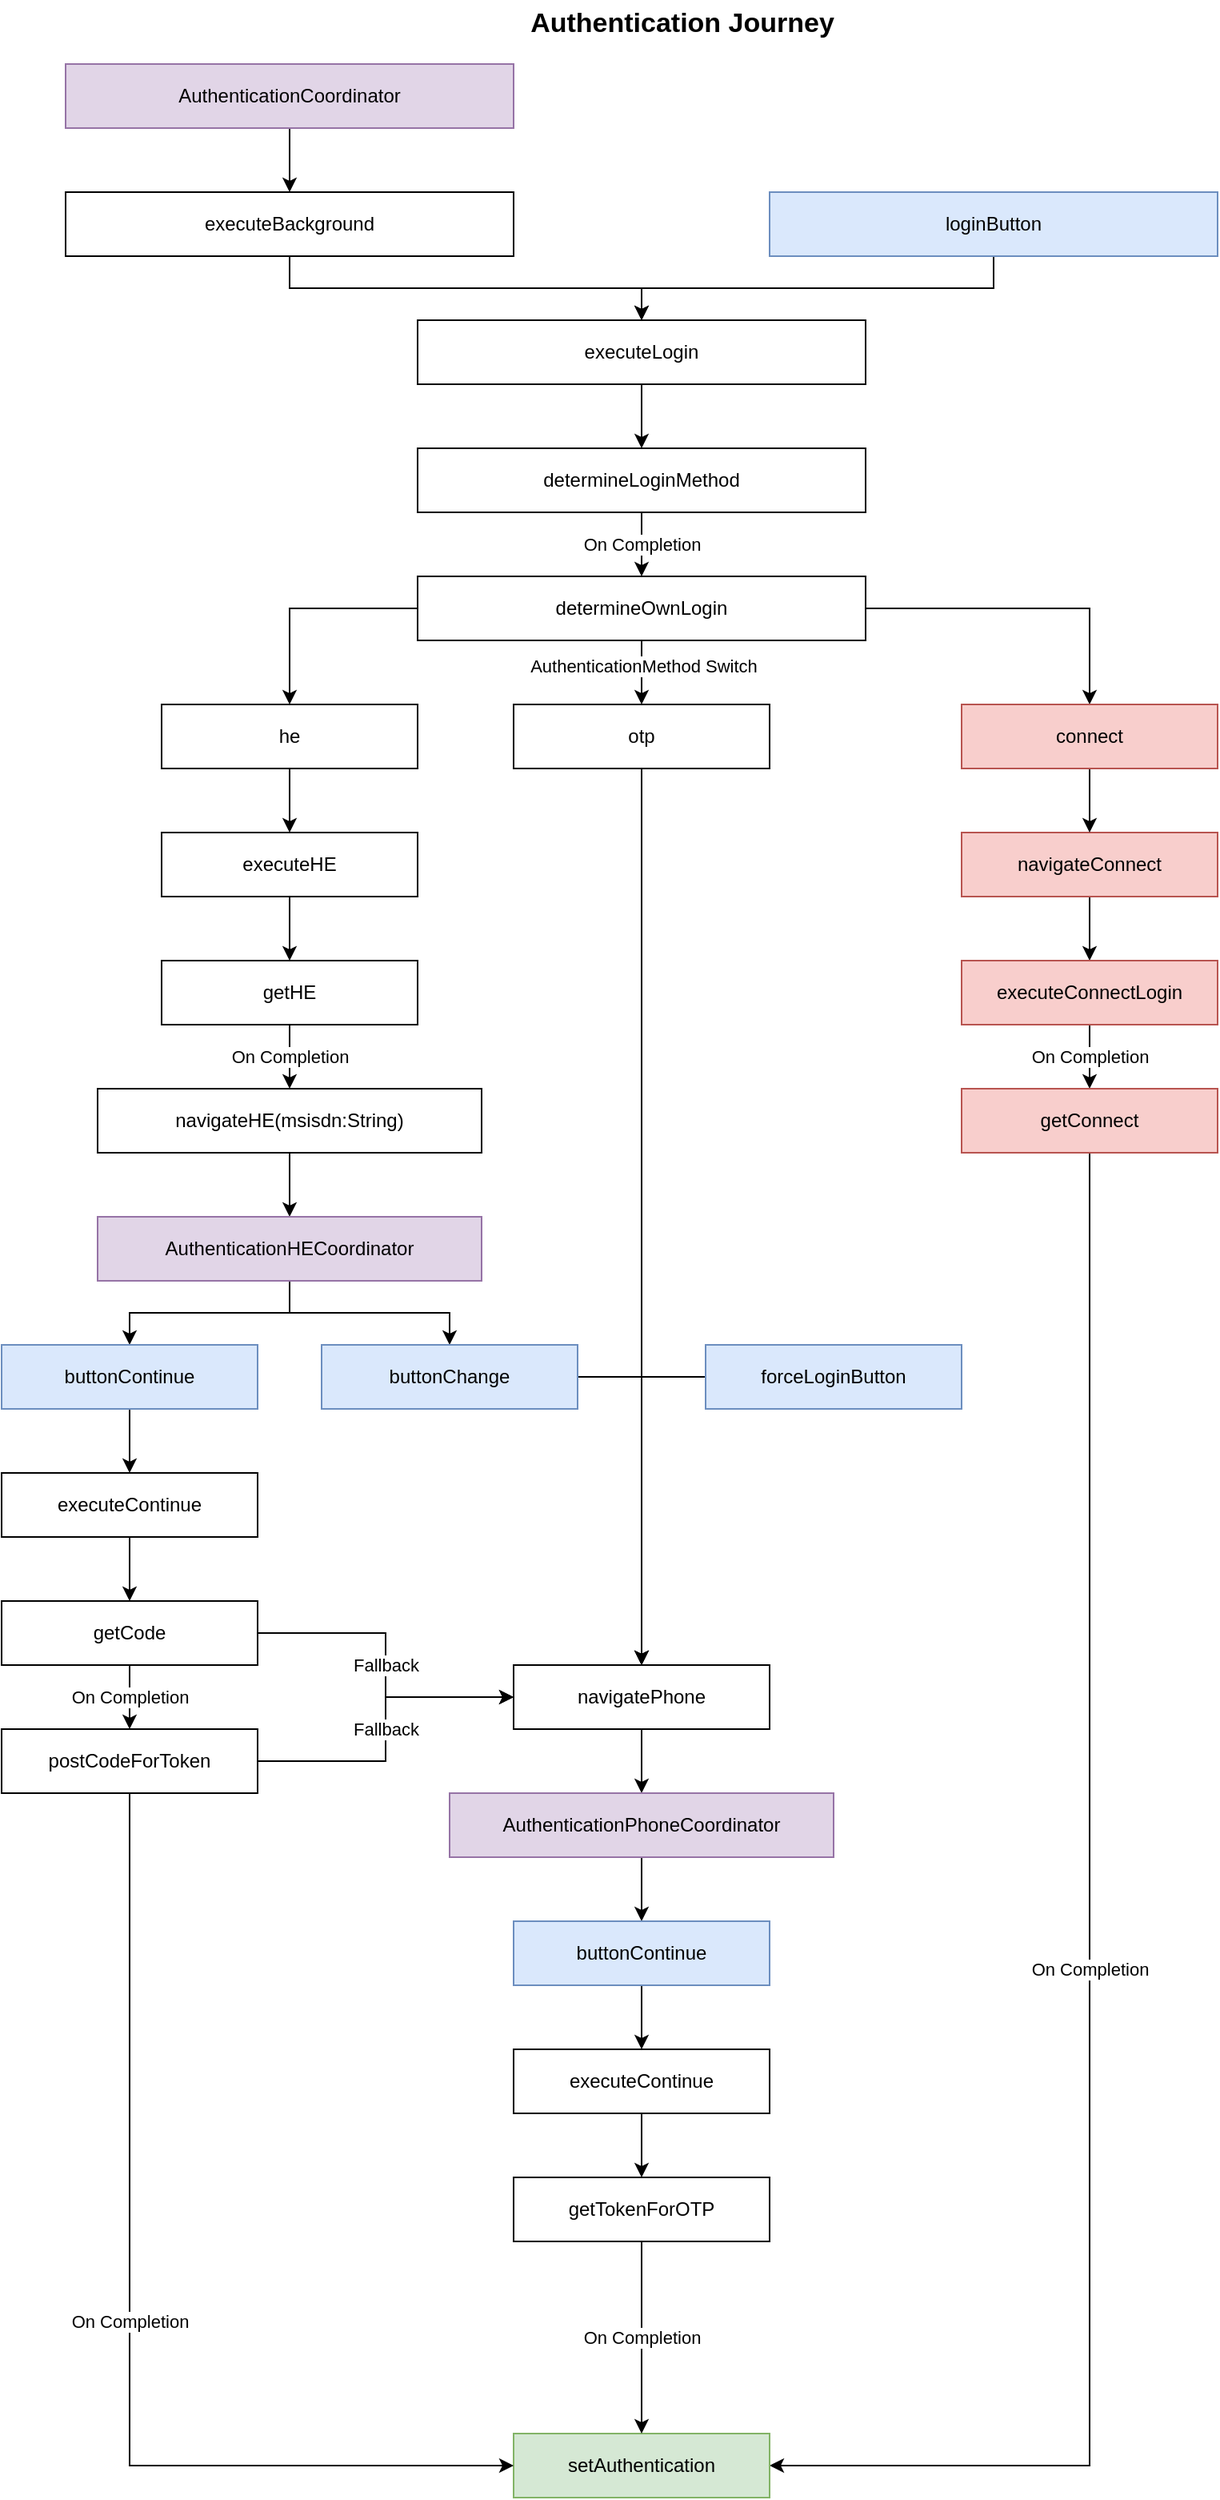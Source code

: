 <mxfile version="21.6.1" type="github">
  <diagram name="Page-1" id="DjaxHwDUr4pckMfMvKmT">
    <mxGraphModel dx="1434" dy="771" grid="1" gridSize="10" guides="1" tooltips="1" connect="1" arrows="1" fold="1" page="1" pageScale="1" pageWidth="827" pageHeight="1169" math="0" shadow="0">
      <root>
        <mxCell id="0" />
        <mxCell id="1" parent="0" />
        <mxCell id="yMz5hPpZdlbzewgeg3ee-5" value="" style="edgeStyle=orthogonalEdgeStyle;rounded=0;orthogonalLoop=1;jettySize=auto;html=1;" edge="1" parent="1" source="yMz5hPpZdlbzewgeg3ee-1" target="yMz5hPpZdlbzewgeg3ee-2">
          <mxGeometry relative="1" as="geometry" />
        </mxCell>
        <mxCell id="yMz5hPpZdlbzewgeg3ee-1" value="AuthenticationCoordinator" style="rounded=0;whiteSpace=wrap;html=1;fillColor=#e1d5e7;strokeColor=#9673a6;" vertex="1" parent="1">
          <mxGeometry x="40" y="40" width="280" height="40" as="geometry" />
        </mxCell>
        <mxCell id="yMz5hPpZdlbzewgeg3ee-13" style="edgeStyle=orthogonalEdgeStyle;rounded=0;orthogonalLoop=1;jettySize=auto;html=1;entryX=0.5;entryY=0;entryDx=0;entryDy=0;" edge="1" parent="1" source="yMz5hPpZdlbzewgeg3ee-2" target="yMz5hPpZdlbzewgeg3ee-9">
          <mxGeometry relative="1" as="geometry" />
        </mxCell>
        <mxCell id="yMz5hPpZdlbzewgeg3ee-2" value="executeBackground" style="rounded=0;whiteSpace=wrap;html=1;" vertex="1" parent="1">
          <mxGeometry x="40" y="120" width="280" height="40" as="geometry" />
        </mxCell>
        <mxCell id="yMz5hPpZdlbzewgeg3ee-15" value="" style="edgeStyle=orthogonalEdgeStyle;rounded=0;orthogonalLoop=1;jettySize=auto;html=1;" edge="1" parent="1" source="yMz5hPpZdlbzewgeg3ee-9" target="yMz5hPpZdlbzewgeg3ee-14">
          <mxGeometry relative="1" as="geometry" />
        </mxCell>
        <mxCell id="yMz5hPpZdlbzewgeg3ee-9" value="executeLogin" style="rounded=0;whiteSpace=wrap;html=1;" vertex="1" parent="1">
          <mxGeometry x="260" y="200" width="280" height="40" as="geometry" />
        </mxCell>
        <mxCell id="yMz5hPpZdlbzewgeg3ee-12" value="" style="edgeStyle=orthogonalEdgeStyle;rounded=0;orthogonalLoop=1;jettySize=auto;html=1;" edge="1" parent="1" source="yMz5hPpZdlbzewgeg3ee-11" target="yMz5hPpZdlbzewgeg3ee-9">
          <mxGeometry relative="1" as="geometry" />
        </mxCell>
        <mxCell id="yMz5hPpZdlbzewgeg3ee-11" value="loginButton" style="rounded=0;whiteSpace=wrap;html=1;fillColor=#dae8fc;strokeColor=#6c8ebf;" vertex="1" parent="1">
          <mxGeometry x="480" y="120" width="280" height="40" as="geometry" />
        </mxCell>
        <mxCell id="yMz5hPpZdlbzewgeg3ee-20" value="On Completion" style="edgeStyle=orthogonalEdgeStyle;rounded=0;orthogonalLoop=1;jettySize=auto;html=1;" edge="1" parent="1" source="yMz5hPpZdlbzewgeg3ee-14" target="yMz5hPpZdlbzewgeg3ee-16">
          <mxGeometry relative="1" as="geometry" />
        </mxCell>
        <mxCell id="yMz5hPpZdlbzewgeg3ee-14" value="determineLoginMethod" style="rounded=0;whiteSpace=wrap;html=1;" vertex="1" parent="1">
          <mxGeometry x="260" y="280" width="280" height="40" as="geometry" />
        </mxCell>
        <mxCell id="yMz5hPpZdlbzewgeg3ee-23" value="" style="edgeStyle=orthogonalEdgeStyle;rounded=0;orthogonalLoop=1;jettySize=auto;html=1;" edge="1" parent="1" source="yMz5hPpZdlbzewgeg3ee-16" target="yMz5hPpZdlbzewgeg3ee-19">
          <mxGeometry relative="1" as="geometry" />
        </mxCell>
        <mxCell id="yMz5hPpZdlbzewgeg3ee-49" value="AuthenticationMethod Switch" style="edgeLabel;html=1;align=center;verticalAlign=middle;resizable=0;points=[];" vertex="1" connectable="0" parent="yMz5hPpZdlbzewgeg3ee-23">
          <mxGeometry x="-0.2" y="1" relative="1" as="geometry">
            <mxPoint as="offset" />
          </mxGeometry>
        </mxCell>
        <mxCell id="yMz5hPpZdlbzewgeg3ee-52" style="edgeStyle=orthogonalEdgeStyle;rounded=0;orthogonalLoop=1;jettySize=auto;html=1;entryX=0.5;entryY=0;entryDx=0;entryDy=0;exitX=1;exitY=0.5;exitDx=0;exitDy=0;" edge="1" parent="1" source="yMz5hPpZdlbzewgeg3ee-16" target="yMz5hPpZdlbzewgeg3ee-46">
          <mxGeometry relative="1" as="geometry" />
        </mxCell>
        <mxCell id="yMz5hPpZdlbzewgeg3ee-53" style="edgeStyle=orthogonalEdgeStyle;rounded=0;orthogonalLoop=1;jettySize=auto;html=1;entryX=0.5;entryY=0;entryDx=0;entryDy=0;exitX=0;exitY=0.5;exitDx=0;exitDy=0;" edge="1" parent="1" source="yMz5hPpZdlbzewgeg3ee-16" target="yMz5hPpZdlbzewgeg3ee-45">
          <mxGeometry relative="1" as="geometry" />
        </mxCell>
        <mxCell id="yMz5hPpZdlbzewgeg3ee-16" value="determineOwnLogin" style="rounded=0;whiteSpace=wrap;html=1;" vertex="1" parent="1">
          <mxGeometry x="260" y="360" width="280" height="40" as="geometry" />
        </mxCell>
        <mxCell id="yMz5hPpZdlbzewgeg3ee-42" value="" style="edgeStyle=orthogonalEdgeStyle;rounded=0;orthogonalLoop=1;jettySize=auto;html=1;" edge="1" parent="1" source="yMz5hPpZdlbzewgeg3ee-18" target="yMz5hPpZdlbzewgeg3ee-41">
          <mxGeometry relative="1" as="geometry" />
        </mxCell>
        <mxCell id="yMz5hPpZdlbzewgeg3ee-18" value="executeHE" style="rounded=0;whiteSpace=wrap;html=1;" vertex="1" parent="1">
          <mxGeometry x="100" y="520" width="160" height="40" as="geometry" />
        </mxCell>
        <mxCell id="yMz5hPpZdlbzewgeg3ee-34" style="edgeStyle=orthogonalEdgeStyle;rounded=0;orthogonalLoop=1;jettySize=auto;html=1;entryX=0.5;entryY=0;entryDx=0;entryDy=0;" edge="1" parent="1" source="yMz5hPpZdlbzewgeg3ee-21" target="yMz5hPpZdlbzewgeg3ee-33">
          <mxGeometry relative="1" as="geometry" />
        </mxCell>
        <mxCell id="yMz5hPpZdlbzewgeg3ee-21" value="navigateConnect" style="rounded=0;whiteSpace=wrap;html=1;fillColor=#f8cecc;strokeColor=#b85450;" vertex="1" parent="1">
          <mxGeometry x="600" y="520" width="160" height="40" as="geometry" />
        </mxCell>
        <mxCell id="yMz5hPpZdlbzewgeg3ee-76" style="edgeStyle=orthogonalEdgeStyle;rounded=0;orthogonalLoop=1;jettySize=auto;html=1;entryX=0.5;entryY=0;entryDx=0;entryDy=0;" edge="1" parent="1" source="yMz5hPpZdlbzewgeg3ee-19" target="yMz5hPpZdlbzewgeg3ee-62">
          <mxGeometry relative="1" as="geometry" />
        </mxCell>
        <mxCell id="yMz5hPpZdlbzewgeg3ee-19" value="otp" style="rounded=0;whiteSpace=wrap;html=1;" vertex="1" parent="1">
          <mxGeometry x="320" y="440" width="160" height="40" as="geometry" />
        </mxCell>
        <mxCell id="yMz5hPpZdlbzewgeg3ee-47" value="On Completion" style="edgeStyle=orthogonalEdgeStyle;rounded=0;orthogonalLoop=1;jettySize=auto;html=1;" edge="1" parent="1" source="yMz5hPpZdlbzewgeg3ee-33" target="yMz5hPpZdlbzewgeg3ee-36">
          <mxGeometry relative="1" as="geometry" />
        </mxCell>
        <mxCell id="yMz5hPpZdlbzewgeg3ee-33" value="executeConnectLogin" style="rounded=0;whiteSpace=wrap;html=1;fillColor=#f8cecc;strokeColor=#b85450;" vertex="1" parent="1">
          <mxGeometry x="600" y="600" width="160" height="40" as="geometry" />
        </mxCell>
        <mxCell id="yMz5hPpZdlbzewgeg3ee-40" value="On Completion" style="edgeStyle=orthogonalEdgeStyle;rounded=0;orthogonalLoop=1;jettySize=auto;html=1;exitX=0.5;exitY=1;exitDx=0;exitDy=0;entryX=1;entryY=0.5;entryDx=0;entryDy=0;" edge="1" parent="1" source="yMz5hPpZdlbzewgeg3ee-36" target="yMz5hPpZdlbzewgeg3ee-39">
          <mxGeometry relative="1" as="geometry">
            <mxPoint x="610" y="1550" as="targetPoint" />
            <Array as="points">
              <mxPoint x="680" y="1540" />
            </Array>
          </mxGeometry>
        </mxCell>
        <mxCell id="yMz5hPpZdlbzewgeg3ee-36" value="getConnect" style="rounded=0;whiteSpace=wrap;html=1;fillColor=#f8cecc;strokeColor=#b85450;" vertex="1" parent="1">
          <mxGeometry x="600" y="680" width="160" height="40" as="geometry" />
        </mxCell>
        <mxCell id="yMz5hPpZdlbzewgeg3ee-39" value="setAuthentication" style="rounded=0;whiteSpace=wrap;html=1;fillColor=#d5e8d4;strokeColor=#82b366;" vertex="1" parent="1">
          <mxGeometry x="320" y="1520" width="160" height="40" as="geometry" />
        </mxCell>
        <mxCell id="yMz5hPpZdlbzewgeg3ee-44" value="On Completion" style="edgeStyle=orthogonalEdgeStyle;rounded=0;orthogonalLoop=1;jettySize=auto;html=1;" edge="1" parent="1" source="yMz5hPpZdlbzewgeg3ee-41" target="yMz5hPpZdlbzewgeg3ee-43">
          <mxGeometry relative="1" as="geometry" />
        </mxCell>
        <mxCell id="yMz5hPpZdlbzewgeg3ee-41" value="getHE" style="rounded=0;whiteSpace=wrap;html=1;" vertex="1" parent="1">
          <mxGeometry x="100" y="600" width="160" height="40" as="geometry" />
        </mxCell>
        <mxCell id="yMz5hPpZdlbzewgeg3ee-55" value="" style="edgeStyle=orthogonalEdgeStyle;rounded=0;orthogonalLoop=1;jettySize=auto;html=1;" edge="1" parent="1" source="yMz5hPpZdlbzewgeg3ee-43" target="yMz5hPpZdlbzewgeg3ee-54">
          <mxGeometry relative="1" as="geometry" />
        </mxCell>
        <mxCell id="yMz5hPpZdlbzewgeg3ee-43" value="navigateHE(msisdn:String)" style="rounded=0;whiteSpace=wrap;html=1;" vertex="1" parent="1">
          <mxGeometry x="60" y="680" width="240" height="40" as="geometry" />
        </mxCell>
        <mxCell id="yMz5hPpZdlbzewgeg3ee-61" value="" style="edgeStyle=orthogonalEdgeStyle;rounded=0;orthogonalLoop=1;jettySize=auto;html=1;" edge="1" parent="1" source="yMz5hPpZdlbzewgeg3ee-45" target="yMz5hPpZdlbzewgeg3ee-18">
          <mxGeometry relative="1" as="geometry" />
        </mxCell>
        <mxCell id="yMz5hPpZdlbzewgeg3ee-45" value="he" style="rounded=0;whiteSpace=wrap;html=1;" vertex="1" parent="1">
          <mxGeometry x="100" y="440" width="160" height="40" as="geometry" />
        </mxCell>
        <mxCell id="yMz5hPpZdlbzewgeg3ee-48" value="" style="edgeStyle=orthogonalEdgeStyle;rounded=0;orthogonalLoop=1;jettySize=auto;html=1;" edge="1" parent="1" source="yMz5hPpZdlbzewgeg3ee-46" target="yMz5hPpZdlbzewgeg3ee-21">
          <mxGeometry relative="1" as="geometry" />
        </mxCell>
        <mxCell id="yMz5hPpZdlbzewgeg3ee-46" value="connect" style="rounded=0;whiteSpace=wrap;html=1;fillColor=#f8cecc;strokeColor=#b85450;" vertex="1" parent="1">
          <mxGeometry x="600" y="440" width="160" height="40" as="geometry" />
        </mxCell>
        <mxCell id="yMz5hPpZdlbzewgeg3ee-59" style="edgeStyle=orthogonalEdgeStyle;rounded=0;orthogonalLoop=1;jettySize=auto;html=1;entryX=0.5;entryY=0;entryDx=0;entryDy=0;" edge="1" parent="1" source="yMz5hPpZdlbzewgeg3ee-54" target="yMz5hPpZdlbzewgeg3ee-56">
          <mxGeometry relative="1" as="geometry" />
        </mxCell>
        <mxCell id="yMz5hPpZdlbzewgeg3ee-60" style="edgeStyle=orthogonalEdgeStyle;rounded=0;orthogonalLoop=1;jettySize=auto;html=1;" edge="1" parent="1" source="yMz5hPpZdlbzewgeg3ee-54" target="yMz5hPpZdlbzewgeg3ee-58">
          <mxGeometry relative="1" as="geometry" />
        </mxCell>
        <mxCell id="yMz5hPpZdlbzewgeg3ee-54" value="AuthenticationHECoordinator" style="rounded=0;whiteSpace=wrap;html=1;fillColor=#e1d5e7;strokeColor=#9673a6;" vertex="1" parent="1">
          <mxGeometry x="60" y="760" width="240" height="40" as="geometry" />
        </mxCell>
        <mxCell id="yMz5hPpZdlbzewgeg3ee-73" style="edgeStyle=orthogonalEdgeStyle;rounded=0;orthogonalLoop=1;jettySize=auto;html=1;exitX=1;exitY=0.5;exitDx=0;exitDy=0;entryX=0.5;entryY=0;entryDx=0;entryDy=0;" edge="1" parent="1" source="yMz5hPpZdlbzewgeg3ee-56" target="yMz5hPpZdlbzewgeg3ee-62">
          <mxGeometry relative="1" as="geometry">
            <mxPoint x="450" y="1000" as="targetPoint" />
          </mxGeometry>
        </mxCell>
        <mxCell id="yMz5hPpZdlbzewgeg3ee-56" value="buttonChange" style="rounded=0;whiteSpace=wrap;html=1;fillColor=#dae8fc;strokeColor=#6c8ebf;" vertex="1" parent="1">
          <mxGeometry x="200" y="840" width="160" height="40" as="geometry" />
        </mxCell>
        <mxCell id="yMz5hPpZdlbzewgeg3ee-65" value="" style="edgeStyle=orthogonalEdgeStyle;rounded=0;orthogonalLoop=1;jettySize=auto;html=1;" edge="1" parent="1" source="yMz5hPpZdlbzewgeg3ee-58" target="yMz5hPpZdlbzewgeg3ee-64">
          <mxGeometry relative="1" as="geometry" />
        </mxCell>
        <mxCell id="yMz5hPpZdlbzewgeg3ee-58" value="buttonContinue" style="rounded=0;whiteSpace=wrap;html=1;fillColor=#dae8fc;strokeColor=#6c8ebf;" vertex="1" parent="1">
          <mxGeometry y="840" width="160" height="40" as="geometry" />
        </mxCell>
        <mxCell id="yMz5hPpZdlbzewgeg3ee-67" value="" style="edgeStyle=orthogonalEdgeStyle;rounded=0;orthogonalLoop=1;jettySize=auto;html=1;" edge="1" parent="1" source="yMz5hPpZdlbzewgeg3ee-62" target="yMz5hPpZdlbzewgeg3ee-66">
          <mxGeometry relative="1" as="geometry" />
        </mxCell>
        <mxCell id="yMz5hPpZdlbzewgeg3ee-62" value="navigatePhone" style="rounded=0;whiteSpace=wrap;html=1;" vertex="1" parent="1">
          <mxGeometry x="320" y="1040" width="160" height="40" as="geometry" />
        </mxCell>
        <mxCell id="yMz5hPpZdlbzewgeg3ee-69" value="" style="edgeStyle=orthogonalEdgeStyle;rounded=0;orthogonalLoop=1;jettySize=auto;html=1;" edge="1" parent="1" source="yMz5hPpZdlbzewgeg3ee-64" target="yMz5hPpZdlbzewgeg3ee-68">
          <mxGeometry relative="1" as="geometry" />
        </mxCell>
        <mxCell id="yMz5hPpZdlbzewgeg3ee-64" value="executeContinue" style="rounded=0;whiteSpace=wrap;html=1;" vertex="1" parent="1">
          <mxGeometry y="920" width="160" height="40" as="geometry" />
        </mxCell>
        <mxCell id="yMz5hPpZdlbzewgeg3ee-81" style="edgeStyle=orthogonalEdgeStyle;rounded=0;orthogonalLoop=1;jettySize=auto;html=1;entryX=0.5;entryY=0;entryDx=0;entryDy=0;" edge="1" parent="1" source="yMz5hPpZdlbzewgeg3ee-66" target="yMz5hPpZdlbzewgeg3ee-80">
          <mxGeometry relative="1" as="geometry" />
        </mxCell>
        <mxCell id="yMz5hPpZdlbzewgeg3ee-66" value="AuthenticationPhoneCoordinator" style="rounded=0;whiteSpace=wrap;html=1;fillColor=#e1d5e7;strokeColor=#9673a6;" vertex="1" parent="1">
          <mxGeometry x="280" y="1120" width="240" height="40" as="geometry" />
        </mxCell>
        <mxCell id="yMz5hPpZdlbzewgeg3ee-70" value="Fallback" style="edgeStyle=orthogonalEdgeStyle;rounded=0;orthogonalLoop=1;jettySize=auto;html=1;entryX=0;entryY=0.5;entryDx=0;entryDy=0;" edge="1" parent="1" source="yMz5hPpZdlbzewgeg3ee-68" target="yMz5hPpZdlbzewgeg3ee-62">
          <mxGeometry relative="1" as="geometry" />
        </mxCell>
        <mxCell id="yMz5hPpZdlbzewgeg3ee-74" value="On Completion" style="edgeStyle=orthogonalEdgeStyle;rounded=0;orthogonalLoop=1;jettySize=auto;html=1;" edge="1" parent="1" source="yMz5hPpZdlbzewgeg3ee-68" target="yMz5hPpZdlbzewgeg3ee-71">
          <mxGeometry relative="1" as="geometry" />
        </mxCell>
        <mxCell id="yMz5hPpZdlbzewgeg3ee-68" value="getCode" style="rounded=0;whiteSpace=wrap;html=1;" vertex="1" parent="1">
          <mxGeometry y="1000" width="160" height="40" as="geometry" />
        </mxCell>
        <mxCell id="yMz5hPpZdlbzewgeg3ee-72" value="Fallback" style="edgeStyle=orthogonalEdgeStyle;rounded=0;orthogonalLoop=1;jettySize=auto;html=1;entryX=0;entryY=0.5;entryDx=0;entryDy=0;" edge="1" parent="1" source="yMz5hPpZdlbzewgeg3ee-71" target="yMz5hPpZdlbzewgeg3ee-62">
          <mxGeometry relative="1" as="geometry" />
        </mxCell>
        <mxCell id="yMz5hPpZdlbzewgeg3ee-75" value="On Completion" style="edgeStyle=orthogonalEdgeStyle;rounded=0;orthogonalLoop=1;jettySize=auto;html=1;entryX=0;entryY=0.5;entryDx=0;entryDy=0;" edge="1" parent="1" source="yMz5hPpZdlbzewgeg3ee-71" target="yMz5hPpZdlbzewgeg3ee-39">
          <mxGeometry relative="1" as="geometry">
            <mxPoint x="270" y="1530" as="targetPoint" />
            <Array as="points">
              <mxPoint x="80" y="1540" />
            </Array>
          </mxGeometry>
        </mxCell>
        <mxCell id="yMz5hPpZdlbzewgeg3ee-71" value="postCodeForToken" style="rounded=0;whiteSpace=wrap;html=1;" vertex="1" parent="1">
          <mxGeometry y="1080" width="160" height="40" as="geometry" />
        </mxCell>
        <mxCell id="yMz5hPpZdlbzewgeg3ee-78" style="edgeStyle=orthogonalEdgeStyle;rounded=0;orthogonalLoop=1;jettySize=auto;html=1;entryX=0.5;entryY=0;entryDx=0;entryDy=0;exitX=0;exitY=0.5;exitDx=0;exitDy=0;" edge="1" parent="1" source="yMz5hPpZdlbzewgeg3ee-77" target="yMz5hPpZdlbzewgeg3ee-62">
          <mxGeometry relative="1" as="geometry" />
        </mxCell>
        <mxCell id="yMz5hPpZdlbzewgeg3ee-77" value="forceLoginButton" style="rounded=0;whiteSpace=wrap;html=1;fillColor=#dae8fc;strokeColor=#6c8ebf;" vertex="1" parent="1">
          <mxGeometry x="440" y="840" width="160" height="40" as="geometry" />
        </mxCell>
        <mxCell id="yMz5hPpZdlbzewgeg3ee-85" value="" style="edgeStyle=orthogonalEdgeStyle;rounded=0;orthogonalLoop=1;jettySize=auto;html=1;" edge="1" parent="1" source="yMz5hPpZdlbzewgeg3ee-80" target="yMz5hPpZdlbzewgeg3ee-83">
          <mxGeometry relative="1" as="geometry" />
        </mxCell>
        <mxCell id="yMz5hPpZdlbzewgeg3ee-80" value="buttonContinue" style="rounded=0;whiteSpace=wrap;html=1;fillColor=#dae8fc;strokeColor=#6c8ebf;" vertex="1" parent="1">
          <mxGeometry x="320" y="1200" width="160" height="40" as="geometry" />
        </mxCell>
        <mxCell id="yMz5hPpZdlbzewgeg3ee-88" value="" style="edgeStyle=orthogonalEdgeStyle;rounded=0;orthogonalLoop=1;jettySize=auto;html=1;" edge="1" parent="1" source="yMz5hPpZdlbzewgeg3ee-83" target="yMz5hPpZdlbzewgeg3ee-87">
          <mxGeometry relative="1" as="geometry" />
        </mxCell>
        <mxCell id="yMz5hPpZdlbzewgeg3ee-83" value="executeContinue" style="rounded=0;whiteSpace=wrap;html=1;" vertex="1" parent="1">
          <mxGeometry x="320" y="1280" width="160" height="40" as="geometry" />
        </mxCell>
        <mxCell id="yMz5hPpZdlbzewgeg3ee-89" value="On Completion" style="edgeStyle=orthogonalEdgeStyle;rounded=0;orthogonalLoop=1;jettySize=auto;html=1;entryX=0.5;entryY=0;entryDx=0;entryDy=0;" edge="1" parent="1" source="yMz5hPpZdlbzewgeg3ee-87" target="yMz5hPpZdlbzewgeg3ee-39">
          <mxGeometry relative="1" as="geometry" />
        </mxCell>
        <mxCell id="yMz5hPpZdlbzewgeg3ee-87" value="getTokenForOTP" style="rounded=0;whiteSpace=wrap;html=1;" vertex="1" parent="1">
          <mxGeometry x="320" y="1360" width="160" height="40" as="geometry" />
        </mxCell>
        <mxCell id="yMz5hPpZdlbzewgeg3ee-93" value="&lt;b&gt;&lt;font style=&quot;font-size: 17px;&quot;&gt;Authentication Journey&lt;/font&gt;&lt;/b&gt;" style="text;html=1;align=center;verticalAlign=middle;resizable=0;points=[];autosize=1;strokeColor=none;fillColor=none;" vertex="1" parent="1">
          <mxGeometry x="320" width="210" height="30" as="geometry" />
        </mxCell>
      </root>
    </mxGraphModel>
  </diagram>
</mxfile>
